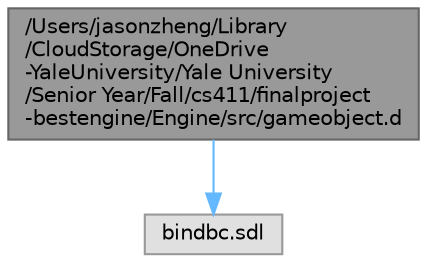 digraph "/Users/jasonzheng/Library/CloudStorage/OneDrive-YaleUniversity/Yale University/Senior Year/Fall/cs411/finalproject-bestengine/Engine/src/gameobject.d"
{
 // LATEX_PDF_SIZE
  bgcolor="transparent";
  edge [fontname=Helvetica,fontsize=10,labelfontname=Helvetica,labelfontsize=10];
  node [fontname=Helvetica,fontsize=10,shape=box,height=0.2,width=0.4];
  Node1 [id="Node000001",label="/Users/jasonzheng/Library\l/CloudStorage/OneDrive\l-YaleUniversity/Yale University\l/Senior Year/Fall/cs411/finalproject\l-bestengine/Engine/src/gameobject.d",height=0.2,width=0.4,color="gray40", fillcolor="grey60", style="filled", fontcolor="black",tooltip=" "];
  Node1 -> Node2 [id="edge1_Node000001_Node000002",color="steelblue1",style="solid",tooltip=" "];
  Node2 [id="Node000002",label="bindbc.sdl",height=0.2,width=0.4,color="grey60", fillcolor="#E0E0E0", style="filled",tooltip=" "];
}
